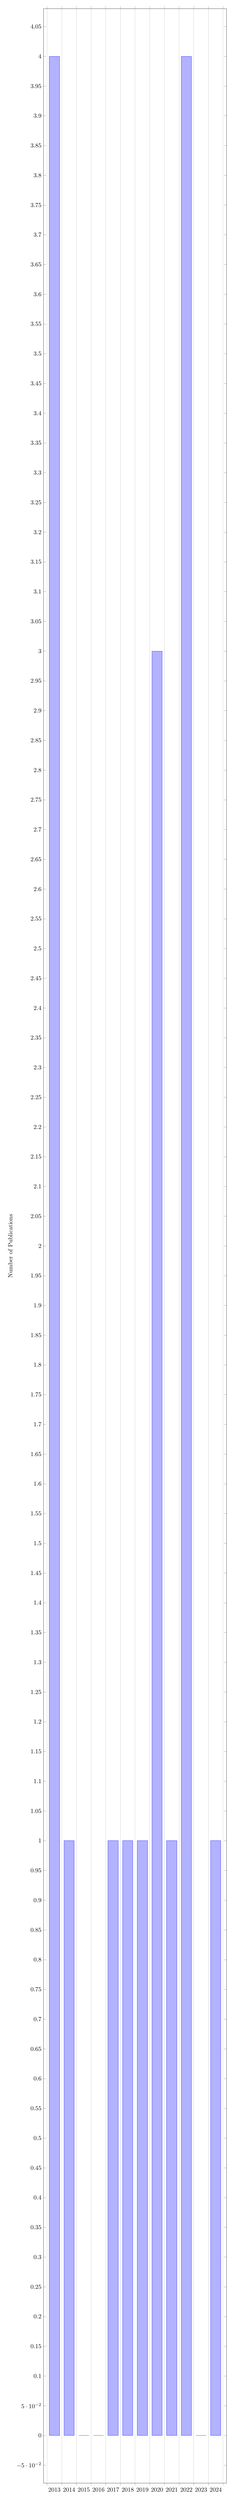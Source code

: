 \begin{tikzpicture}

\begin{axis}[
            x tick label style={
                /pgf/number format/1000 sep=},
            ylabel=Number of Publications,
            enlargelimits=0.02,
            legend style={at={(0.5,-0.1)},
            anchor=north,legend columns=-1},
            ybar interval=0.7,
            width = \textwidth,
            height = 0.25\textheight
        ]
        \addplot 
            coordinates {(2013, 4) (2014, 1) (2015, 0) (2016, 0) (2017, 1) (2018, 1) (2019, 1) (2020, 3) (2021, 1) (2022, 4) (2023, 0) (2024, 1) (2025, 0)};
        \end{axis}

\end{tikzpicture}